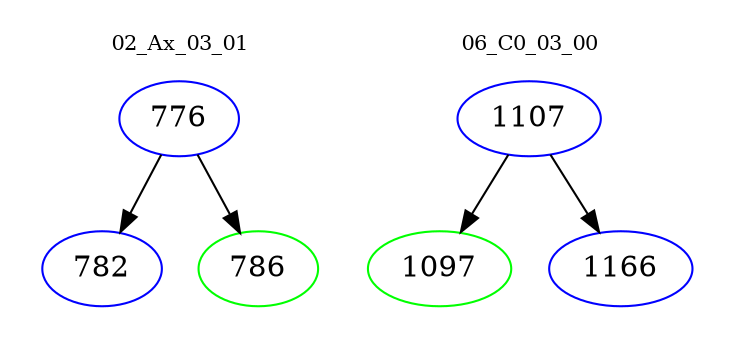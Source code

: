 digraph{
subgraph cluster_0 {
color = white
label = "02_Ax_03_01";
fontsize=10;
T0_776 [label="776", color="blue"]
T0_776 -> T0_782 [color="black"]
T0_782 [label="782", color="blue"]
T0_776 -> T0_786 [color="black"]
T0_786 [label="786", color="green"]
}
subgraph cluster_1 {
color = white
label = "06_C0_03_00";
fontsize=10;
T1_1107 [label="1107", color="blue"]
T1_1107 -> T1_1097 [color="black"]
T1_1097 [label="1097", color="green"]
T1_1107 -> T1_1166 [color="black"]
T1_1166 [label="1166", color="blue"]
}
}
